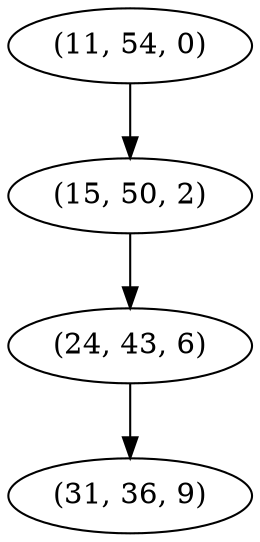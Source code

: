 digraph tree {
    "(11, 54, 0)";
    "(15, 50, 2)";
    "(24, 43, 6)";
    "(31, 36, 9)";
    "(11, 54, 0)" -> "(15, 50, 2)";
    "(15, 50, 2)" -> "(24, 43, 6)";
    "(24, 43, 6)" -> "(31, 36, 9)";
}
